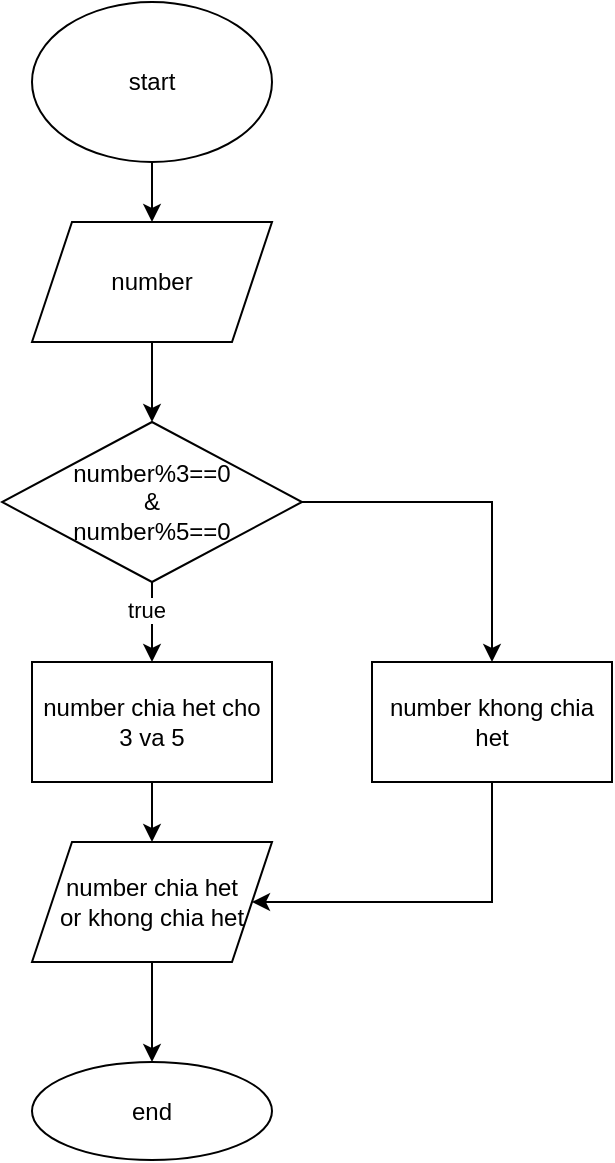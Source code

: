 <mxfile version="22.0.3" type="device" pages="6">
  <diagram name="Page-1" id="53dwqwtwY7mNFgvL0GNb">
    <mxGraphModel dx="1036" dy="614" grid="1" gridSize="10" guides="1" tooltips="1" connect="1" arrows="1" fold="1" page="1" pageScale="1" pageWidth="850" pageHeight="1100" math="0" shadow="0">
      <root>
        <mxCell id="0" />
        <mxCell id="1" parent="0" />
        <mxCell id="IpBOEJDZXu6TpDP5WT_N-3" style="edgeStyle=orthogonalEdgeStyle;rounded=0;orthogonalLoop=1;jettySize=auto;html=1;exitX=0.5;exitY=1;exitDx=0;exitDy=0;" edge="1" parent="1" source="IpBOEJDZXu6TpDP5WT_N-1" target="IpBOEJDZXu6TpDP5WT_N-2">
          <mxGeometry relative="1" as="geometry" />
        </mxCell>
        <mxCell id="IpBOEJDZXu6TpDP5WT_N-1" value="start" style="ellipse;whiteSpace=wrap;html=1;" vertex="1" parent="1">
          <mxGeometry x="280" y="90" width="120" height="80" as="geometry" />
        </mxCell>
        <mxCell id="IpBOEJDZXu6TpDP5WT_N-5" value="" style="edgeStyle=orthogonalEdgeStyle;rounded=0;orthogonalLoop=1;jettySize=auto;html=1;" edge="1" parent="1" source="IpBOEJDZXu6TpDP5WT_N-2" target="IpBOEJDZXu6TpDP5WT_N-4">
          <mxGeometry relative="1" as="geometry" />
        </mxCell>
        <mxCell id="IpBOEJDZXu6TpDP5WT_N-2" value="number" style="shape=parallelogram;perimeter=parallelogramPerimeter;whiteSpace=wrap;html=1;fixedSize=1;" vertex="1" parent="1">
          <mxGeometry x="280" y="200" width="120" height="60" as="geometry" />
        </mxCell>
        <mxCell id="IpBOEJDZXu6TpDP5WT_N-7" value="" style="edgeStyle=orthogonalEdgeStyle;rounded=0;orthogonalLoop=1;jettySize=auto;html=1;" edge="1" parent="1" source="IpBOEJDZXu6TpDP5WT_N-4" target="IpBOEJDZXu6TpDP5WT_N-6">
          <mxGeometry relative="1" as="geometry" />
        </mxCell>
        <mxCell id="IpBOEJDZXu6TpDP5WT_N-8" value="true" style="edgeLabel;html=1;align=center;verticalAlign=middle;resizable=0;points=[];" vertex="1" connectable="0" parent="IpBOEJDZXu6TpDP5WT_N-7">
          <mxGeometry x="-0.31" y="-3" relative="1" as="geometry">
            <mxPoint as="offset" />
          </mxGeometry>
        </mxCell>
        <mxCell id="IpBOEJDZXu6TpDP5WT_N-12" value="" style="edgeStyle=orthogonalEdgeStyle;rounded=0;orthogonalLoop=1;jettySize=auto;html=1;" edge="1" parent="1" source="IpBOEJDZXu6TpDP5WT_N-4" target="IpBOEJDZXu6TpDP5WT_N-13">
          <mxGeometry relative="1" as="geometry">
            <mxPoint x="530" y="340" as="targetPoint" />
          </mxGeometry>
        </mxCell>
        <mxCell id="IpBOEJDZXu6TpDP5WT_N-4" value="number%3==0&lt;br&gt;&amp;amp;&lt;br&gt;number%5==0" style="rhombus;whiteSpace=wrap;html=1;" vertex="1" parent="1">
          <mxGeometry x="265" y="300" width="150" height="80" as="geometry" />
        </mxCell>
        <mxCell id="IpBOEJDZXu6TpDP5WT_N-10" style="edgeStyle=orthogonalEdgeStyle;rounded=0;orthogonalLoop=1;jettySize=auto;html=1;exitX=0.5;exitY=1;exitDx=0;exitDy=0;" edge="1" parent="1" source="IpBOEJDZXu6TpDP5WT_N-6" target="IpBOEJDZXu6TpDP5WT_N-9">
          <mxGeometry relative="1" as="geometry" />
        </mxCell>
        <mxCell id="IpBOEJDZXu6TpDP5WT_N-6" value="number chia het cho 3 va 5" style="whiteSpace=wrap;html=1;" vertex="1" parent="1">
          <mxGeometry x="280" y="420" width="120" height="60" as="geometry" />
        </mxCell>
        <mxCell id="IpBOEJDZXu6TpDP5WT_N-16" value="" style="edgeStyle=orthogonalEdgeStyle;rounded=0;orthogonalLoop=1;jettySize=auto;html=1;" edge="1" parent="1" source="IpBOEJDZXu6TpDP5WT_N-9" target="IpBOEJDZXu6TpDP5WT_N-15">
          <mxGeometry relative="1" as="geometry" />
        </mxCell>
        <mxCell id="IpBOEJDZXu6TpDP5WT_N-9" value="number chia het&lt;br&gt;or khong chia het" style="shape=parallelogram;perimeter=parallelogramPerimeter;whiteSpace=wrap;html=1;fixedSize=1;" vertex="1" parent="1">
          <mxGeometry x="280" y="510" width="120" height="60" as="geometry" />
        </mxCell>
        <mxCell id="IpBOEJDZXu6TpDP5WT_N-14" style="edgeStyle=orthogonalEdgeStyle;rounded=0;orthogonalLoop=1;jettySize=auto;html=1;exitX=0.5;exitY=1;exitDx=0;exitDy=0;" edge="1" parent="1" source="IpBOEJDZXu6TpDP5WT_N-13" target="IpBOEJDZXu6TpDP5WT_N-9">
          <mxGeometry relative="1" as="geometry">
            <Array as="points">
              <mxPoint x="510" y="540" />
            </Array>
          </mxGeometry>
        </mxCell>
        <mxCell id="IpBOEJDZXu6TpDP5WT_N-13" value="number khong chia het" style="rounded=0;whiteSpace=wrap;html=1;" vertex="1" parent="1">
          <mxGeometry x="450" y="420" width="120" height="60" as="geometry" />
        </mxCell>
        <mxCell id="IpBOEJDZXu6TpDP5WT_N-15" value="end" style="ellipse;whiteSpace=wrap;html=1;" vertex="1" parent="1">
          <mxGeometry x="280" y="620" width="120" height="49" as="geometry" />
        </mxCell>
      </root>
    </mxGraphModel>
  </diagram>
  <diagram id="sYSwzzD8oXSaF858TJPT" name="Page-2">
    <mxGraphModel dx="1036" dy="614" grid="1" gridSize="10" guides="1" tooltips="1" connect="1" arrows="1" fold="1" page="1" pageScale="1" pageWidth="850" pageHeight="1100" math="0" shadow="0">
      <root>
        <mxCell id="0" />
        <mxCell id="1" parent="0" />
        <mxCell id="Ba3nrdntZzKrSlO9kXHL-1" style="edgeStyle=orthogonalEdgeStyle;rounded=0;orthogonalLoop=1;jettySize=auto;html=1;exitX=0.5;exitY=1;exitDx=0;exitDy=0;" edge="1" parent="1" source="Ba3nrdntZzKrSlO9kXHL-2" target="Ba3nrdntZzKrSlO9kXHL-4">
          <mxGeometry relative="1" as="geometry" />
        </mxCell>
        <mxCell id="Ba3nrdntZzKrSlO9kXHL-2" value="start" style="ellipse;whiteSpace=wrap;html=1;" vertex="1" parent="1">
          <mxGeometry x="320" y="60" width="120" height="80" as="geometry" />
        </mxCell>
        <mxCell id="Ba3nrdntZzKrSlO9kXHL-3" value="" style="edgeStyle=orthogonalEdgeStyle;rounded=0;orthogonalLoop=1;jettySize=auto;html=1;" edge="1" parent="1" source="Ba3nrdntZzKrSlO9kXHL-4" target="Ba3nrdntZzKrSlO9kXHL-6">
          <mxGeometry relative="1" as="geometry" />
        </mxCell>
        <mxCell id="Ba3nrdntZzKrSlO9kXHL-4" value="a,b,c" style="shape=parallelogram;perimeter=parallelogramPerimeter;whiteSpace=wrap;html=1;fixedSize=1;" vertex="1" parent="1">
          <mxGeometry x="320" y="180" width="120" height="60" as="geometry" />
        </mxCell>
        <mxCell id="Ba3nrdntZzKrSlO9kXHL-5" value="" style="edgeStyle=orthogonalEdgeStyle;rounded=0;orthogonalLoop=1;jettySize=auto;html=1;" edge="1" parent="1" source="Ba3nrdntZzKrSlO9kXHL-6" target="Ba3nrdntZzKrSlO9kXHL-9">
          <mxGeometry relative="1" as="geometry">
            <mxPoint x="380" y="380" as="targetPoint" />
          </mxGeometry>
        </mxCell>
        <mxCell id="Ba3nrdntZzKrSlO9kXHL-6" value="nhap a,b,c" style="whiteSpace=wrap;html=1;" vertex="1" parent="1">
          <mxGeometry x="320" y="280" width="120" height="60" as="geometry" />
        </mxCell>
        <mxCell id="Ba3nrdntZzKrSlO9kXHL-7" value="" style="edgeStyle=orthogonalEdgeStyle;rounded=0;orthogonalLoop=1;jettySize=auto;html=1;" edge="1" parent="1" source="Ba3nrdntZzKrSlO9kXHL-9" target="Ba3nrdntZzKrSlO9kXHL-10">
          <mxGeometry relative="1" as="geometry" />
        </mxCell>
        <mxCell id="5sZxETY1QtAlGrVssrR3-1" value="true" style="edgeLabel;html=1;align=center;verticalAlign=middle;resizable=0;points=[];" vertex="1" connectable="0" parent="Ba3nrdntZzKrSlO9kXHL-7">
          <mxGeometry x="-0.44" y="5" relative="1" as="geometry">
            <mxPoint as="offset" />
          </mxGeometry>
        </mxCell>
        <mxCell id="Ba3nrdntZzKrSlO9kXHL-8" value="" style="edgeStyle=orthogonalEdgeStyle;rounded=0;orthogonalLoop=1;jettySize=auto;html=1;" edge="1" parent="1" source="Ba3nrdntZzKrSlO9kXHL-9" target="Ba3nrdntZzKrSlO9kXHL-11">
          <mxGeometry relative="1" as="geometry" />
        </mxCell>
        <mxCell id="5sZxETY1QtAlGrVssrR3-9" value="false" style="edgeLabel;html=1;align=center;verticalAlign=middle;resizable=0;points=[];" vertex="1" connectable="0" parent="Ba3nrdntZzKrSlO9kXHL-8">
          <mxGeometry x="-0.656" relative="1" as="geometry">
            <mxPoint as="offset" />
          </mxGeometry>
        </mxCell>
        <mxCell id="Ba3nrdntZzKrSlO9kXHL-9" value="a=b=c" style="rhombus;whiteSpace=wrap;html=1;" vertex="1" parent="1">
          <mxGeometry x="340" y="380" width="80" height="60" as="geometry" />
        </mxCell>
        <mxCell id="Ba3nrdntZzKrSlO9kXHL-27" style="edgeStyle=orthogonalEdgeStyle;rounded=0;orthogonalLoop=1;jettySize=auto;html=1;exitX=0.5;exitY=1;exitDx=0;exitDy=0;" edge="1" parent="1" source="Ba3nrdntZzKrSlO9kXHL-10" target="Ba3nrdntZzKrSlO9kXHL-26">
          <mxGeometry relative="1" as="geometry" />
        </mxCell>
        <mxCell id="Ba3nrdntZzKrSlO9kXHL-10" value="tam giac deu" style="whiteSpace=wrap;html=1;" vertex="1" parent="1">
          <mxGeometry x="320" y="500" width="120" height="60" as="geometry" />
        </mxCell>
        <mxCell id="Ba3nrdntZzKrSlO9kXHL-13" value="" style="edgeStyle=orthogonalEdgeStyle;rounded=0;orthogonalLoop=1;jettySize=auto;html=1;" edge="1" parent="1" source="Ba3nrdntZzKrSlO9kXHL-11" target="Ba3nrdntZzKrSlO9kXHL-12">
          <mxGeometry relative="1" as="geometry" />
        </mxCell>
        <mxCell id="5sZxETY1QtAlGrVssrR3-2" value="true" style="edgeLabel;html=1;align=center;verticalAlign=middle;resizable=0;points=[];" vertex="1" connectable="0" parent="Ba3nrdntZzKrSlO9kXHL-13">
          <mxGeometry x="-0.16" y="5" relative="1" as="geometry">
            <mxPoint as="offset" />
          </mxGeometry>
        </mxCell>
        <mxCell id="Ba3nrdntZzKrSlO9kXHL-15" value="" style="edgeStyle=orthogonalEdgeStyle;rounded=0;orthogonalLoop=1;jettySize=auto;html=1;" edge="1" parent="1" source="Ba3nrdntZzKrSlO9kXHL-11" target="Ba3nrdntZzKrSlO9kXHL-14">
          <mxGeometry relative="1" as="geometry" />
        </mxCell>
        <mxCell id="5sZxETY1QtAlGrVssrR3-10" value="false" style="edgeLabel;html=1;align=center;verticalAlign=middle;resizable=0;points=[];" vertex="1" connectable="0" parent="Ba3nrdntZzKrSlO9kXHL-15">
          <mxGeometry x="-0.12" y="2" relative="1" as="geometry">
            <mxPoint as="offset" />
          </mxGeometry>
        </mxCell>
        <mxCell id="Ba3nrdntZzKrSlO9kXHL-11" value="(a*a+b*b=c*c va a=b ) &lt;br&gt;or (a*a+c*c=b*b va a=c) &lt;br&gt;or (c*c+b*b=a*a va c=b)" style="rhombus;whiteSpace=wrap;html=1;" vertex="1" parent="1">
          <mxGeometry x="450" y="360" width="180" height="100" as="geometry" />
        </mxCell>
        <mxCell id="Ba3nrdntZzKrSlO9kXHL-28" style="edgeStyle=orthogonalEdgeStyle;rounded=0;orthogonalLoop=1;jettySize=auto;html=1;exitX=0.5;exitY=1;exitDx=0;exitDy=0;" edge="1" parent="1" source="Ba3nrdntZzKrSlO9kXHL-12" target="Ba3nrdntZzKrSlO9kXHL-26">
          <mxGeometry relative="1" as="geometry" />
        </mxCell>
        <mxCell id="Ba3nrdntZzKrSlO9kXHL-12" value="tam iac vuong can" style="whiteSpace=wrap;html=1;" vertex="1" parent="1">
          <mxGeometry x="480" y="500" width="120" height="60" as="geometry" />
        </mxCell>
        <mxCell id="Ba3nrdntZzKrSlO9kXHL-17" value="" style="edgeStyle=orthogonalEdgeStyle;rounded=0;orthogonalLoop=1;jettySize=auto;html=1;" edge="1" parent="1" source="Ba3nrdntZzKrSlO9kXHL-14" target="Ba3nrdntZzKrSlO9kXHL-16">
          <mxGeometry relative="1" as="geometry" />
        </mxCell>
        <mxCell id="5sZxETY1QtAlGrVssrR3-3" value="true" style="edgeLabel;html=1;align=center;verticalAlign=middle;resizable=0;points=[];" vertex="1" connectable="0" parent="Ba3nrdntZzKrSlO9kXHL-17">
          <mxGeometry x="-0.16" y="2" relative="1" as="geometry">
            <mxPoint as="offset" />
          </mxGeometry>
        </mxCell>
        <mxCell id="Ba3nrdntZzKrSlO9kXHL-19" value="" style="edgeStyle=orthogonalEdgeStyle;rounded=0;orthogonalLoop=1;jettySize=auto;html=1;" edge="1" parent="1" source="Ba3nrdntZzKrSlO9kXHL-14" target="Ba3nrdntZzKrSlO9kXHL-18">
          <mxGeometry relative="1" as="geometry" />
        </mxCell>
        <mxCell id="5sZxETY1QtAlGrVssrR3-11" value="false" style="edgeLabel;html=1;align=center;verticalAlign=middle;resizable=0;points=[];" vertex="1" connectable="0" parent="Ba3nrdntZzKrSlO9kXHL-19">
          <mxGeometry x="-0.616" relative="1" as="geometry">
            <mxPoint as="offset" />
          </mxGeometry>
        </mxCell>
        <mxCell id="Ba3nrdntZzKrSlO9kXHL-14" value="a*a+b*b=c*c&amp;nbsp;&lt;br style=&quot;border-color: var(--border-color);&quot;&gt;or a*a+c*c=b*b&amp;nbsp;&lt;br style=&quot;border-color: var(--border-color);&quot;&gt;or c*c+b*b=a*a&amp;nbsp;" style="rhombus;whiteSpace=wrap;html=1;" vertex="1" parent="1">
          <mxGeometry x="670" y="360" width="140" height="100" as="geometry" />
        </mxCell>
        <mxCell id="Ba3nrdntZzKrSlO9kXHL-29" style="edgeStyle=orthogonalEdgeStyle;rounded=0;orthogonalLoop=1;jettySize=auto;html=1;exitX=0.5;exitY=1;exitDx=0;exitDy=0;" edge="1" parent="1" source="Ba3nrdntZzKrSlO9kXHL-16" target="Ba3nrdntZzKrSlO9kXHL-26">
          <mxGeometry relative="1" as="geometry" />
        </mxCell>
        <mxCell id="Ba3nrdntZzKrSlO9kXHL-16" value="tam giac vuong" style="whiteSpace=wrap;html=1;" vertex="1" parent="1">
          <mxGeometry x="680" y="500" width="120" height="60" as="geometry" />
        </mxCell>
        <mxCell id="Ba3nrdntZzKrSlO9kXHL-21" value="" style="edgeStyle=orthogonalEdgeStyle;rounded=0;orthogonalLoop=1;jettySize=auto;html=1;" edge="1" parent="1" source="Ba3nrdntZzKrSlO9kXHL-18" target="Ba3nrdntZzKrSlO9kXHL-20">
          <mxGeometry relative="1" as="geometry" />
        </mxCell>
        <mxCell id="5sZxETY1QtAlGrVssrR3-4" value="true" style="edgeLabel;html=1;align=center;verticalAlign=middle;resizable=0;points=[];" vertex="1" connectable="0" parent="Ba3nrdntZzKrSlO9kXHL-21">
          <mxGeometry x="-0.062" relative="1" as="geometry">
            <mxPoint as="offset" />
          </mxGeometry>
        </mxCell>
        <mxCell id="Ba3nrdntZzKrSlO9kXHL-23" value="" style="edgeStyle=orthogonalEdgeStyle;rounded=0;orthogonalLoop=1;jettySize=auto;html=1;" edge="1" parent="1" source="Ba3nrdntZzKrSlO9kXHL-18" target="Ba3nrdntZzKrSlO9kXHL-22">
          <mxGeometry relative="1" as="geometry" />
        </mxCell>
        <mxCell id="5sZxETY1QtAlGrVssrR3-13" value="false" style="edgeLabel;html=1;align=center;verticalAlign=middle;resizable=0;points=[];" vertex="1" connectable="0" parent="Ba3nrdntZzKrSlO9kXHL-23">
          <mxGeometry x="-0.256" y="-1" relative="1" as="geometry">
            <mxPoint as="offset" />
          </mxGeometry>
        </mxCell>
        <mxCell id="Ba3nrdntZzKrSlO9kXHL-18" value="a=b or b=c or a=c" style="rhombus;whiteSpace=wrap;html=1;" vertex="1" parent="1">
          <mxGeometry x="840" y="375" width="120" height="70" as="geometry" />
        </mxCell>
        <mxCell id="Ba3nrdntZzKrSlO9kXHL-30" style="edgeStyle=orthogonalEdgeStyle;rounded=0;orthogonalLoop=1;jettySize=auto;html=1;exitX=0.5;exitY=1;exitDx=0;exitDy=0;" edge="1" parent="1" source="Ba3nrdntZzKrSlO9kXHL-20" target="Ba3nrdntZzKrSlO9kXHL-26">
          <mxGeometry relative="1" as="geometry" />
        </mxCell>
        <mxCell id="Ba3nrdntZzKrSlO9kXHL-20" value="tam giac can" style="whiteSpace=wrap;html=1;" vertex="1" parent="1">
          <mxGeometry x="840" y="500" width="120" height="60" as="geometry" />
        </mxCell>
        <mxCell id="Ba3nrdntZzKrSlO9kXHL-25" value="" style="edgeStyle=orthogonalEdgeStyle;rounded=0;orthogonalLoop=1;jettySize=auto;html=1;" edge="1" parent="1" source="Ba3nrdntZzKrSlO9kXHL-22" target="Ba3nrdntZzKrSlO9kXHL-24">
          <mxGeometry relative="1" as="geometry" />
        </mxCell>
        <mxCell id="5sZxETY1QtAlGrVssrR3-5" value="true" style="edgeLabel;html=1;align=center;verticalAlign=middle;resizable=0;points=[];" vertex="1" connectable="0" parent="Ba3nrdntZzKrSlO9kXHL-25">
          <mxGeometry x="0.007" y="-2" relative="1" as="geometry">
            <mxPoint as="offset" />
          </mxGeometry>
        </mxCell>
        <mxCell id="5sZxETY1QtAlGrVssrR3-6" style="edgeStyle=orthogonalEdgeStyle;rounded=0;orthogonalLoop=1;jettySize=auto;html=1;exitX=1;exitY=0.5;exitDx=0;exitDy=0;" edge="1" parent="1" source="Ba3nrdntZzKrSlO9kXHL-22" target="5sZxETY1QtAlGrVssrR3-8">
          <mxGeometry relative="1" as="geometry">
            <mxPoint x="1090" y="660" as="targetPoint" />
            <Array as="points">
              <mxPoint x="1130" y="410" />
              <mxPoint x="1130" y="660" />
            </Array>
          </mxGeometry>
        </mxCell>
        <mxCell id="5sZxETY1QtAlGrVssrR3-14" value="false" style="edgeLabel;html=1;align=center;verticalAlign=middle;resizable=0;points=[];" vertex="1" connectable="0" parent="5sZxETY1QtAlGrVssrR3-6">
          <mxGeometry x="-0.469" y="1" relative="1" as="geometry">
            <mxPoint as="offset" />
          </mxGeometry>
        </mxCell>
        <mxCell id="Ba3nrdntZzKrSlO9kXHL-22" value="a+b&amp;gt;c&lt;br&gt;or a+c&amp;gt;b&lt;br&gt;or b+c&amp;gt;a" style="rhombus;whiteSpace=wrap;html=1;" vertex="1" parent="1">
          <mxGeometry x="1010" y="380" width="100" height="60" as="geometry" />
        </mxCell>
        <mxCell id="Ba3nrdntZzKrSlO9kXHL-31" style="edgeStyle=orthogonalEdgeStyle;rounded=0;orthogonalLoop=1;jettySize=auto;html=1;exitX=0.5;exitY=1;exitDx=0;exitDy=0;" edge="1" parent="1" source="Ba3nrdntZzKrSlO9kXHL-24" target="Ba3nrdntZzKrSlO9kXHL-26">
          <mxGeometry relative="1" as="geometry" />
        </mxCell>
        <mxCell id="Ba3nrdntZzKrSlO9kXHL-24" value="tam giac thuong" style="whiteSpace=wrap;html=1;" vertex="1" parent="1">
          <mxGeometry x="1000" y="500" width="120" height="60" as="geometry" />
        </mxCell>
        <mxCell id="Ba3nrdntZzKrSlO9kXHL-33" value="" style="edgeStyle=orthogonalEdgeStyle;rounded=0;orthogonalLoop=1;jettySize=auto;html=1;" edge="1" parent="1" source="Ba3nrdntZzKrSlO9kXHL-26" target="Ba3nrdntZzKrSlO9kXHL-32">
          <mxGeometry relative="1" as="geometry" />
        </mxCell>
        <mxCell id="Ba3nrdntZzKrSlO9kXHL-26" value="tam giac ..." style="shape=parallelogram;perimeter=parallelogramPerimeter;whiteSpace=wrap;html=1;fixedSize=1;" vertex="1" parent="1">
          <mxGeometry x="680" y="630" width="120" height="60" as="geometry" />
        </mxCell>
        <mxCell id="Ba3nrdntZzKrSlO9kXHL-32" value="end" style="ellipse;whiteSpace=wrap;html=1;" vertex="1" parent="1">
          <mxGeometry x="690" y="750" width="100" height="50" as="geometry" />
        </mxCell>
        <mxCell id="5sZxETY1QtAlGrVssrR3-15" style="edgeStyle=orthogonalEdgeStyle;rounded=0;orthogonalLoop=1;jettySize=auto;html=1;exitX=0;exitY=0.5;exitDx=0;exitDy=0;" edge="1" parent="1" source="5sZxETY1QtAlGrVssrR3-8" target="Ba3nrdntZzKrSlO9kXHL-32">
          <mxGeometry relative="1" as="geometry">
            <Array as="points">
              <mxPoint x="870" y="680" />
              <mxPoint x="910" y="680" />
              <mxPoint x="910" y="775" />
            </Array>
          </mxGeometry>
        </mxCell>
        <mxCell id="5sZxETY1QtAlGrVssrR3-8" value="ko phai tam giac" style="shape=parallelogram;perimeter=parallelogramPerimeter;whiteSpace=wrap;html=1;fixedSize=1;" vertex="1" parent="1">
          <mxGeometry x="860" y="630" width="120" height="60" as="geometry" />
        </mxCell>
      </root>
    </mxGraphModel>
  </diagram>
  <diagram id="L7yYvyz4tkUn9V8LTf32" name="Page-3">
    <mxGraphModel dx="1036" dy="614" grid="1" gridSize="10" guides="1" tooltips="1" connect="1" arrows="1" fold="1" page="1" pageScale="1" pageWidth="850" pageHeight="1100" math="0" shadow="0">
      <root>
        <mxCell id="0" />
        <mxCell id="1" parent="0" />
        <mxCell id="eqJoa6EhZJMx3TBZtdDF-3" value="" style="edgeStyle=orthogonalEdgeStyle;rounded=0;orthogonalLoop=1;jettySize=auto;html=1;" edge="1" parent="1" source="eqJoa6EhZJMx3TBZtdDF-1" target="eqJoa6EhZJMx3TBZtdDF-2">
          <mxGeometry relative="1" as="geometry" />
        </mxCell>
        <mxCell id="eqJoa6EhZJMx3TBZtdDF-1" value="start" style="ellipse;whiteSpace=wrap;html=1;" vertex="1" parent="1">
          <mxGeometry x="180" y="80" width="120" height="80" as="geometry" />
        </mxCell>
        <mxCell id="eqJoa6EhZJMx3TBZtdDF-5" value="" style="edgeStyle=orthogonalEdgeStyle;rounded=0;orthogonalLoop=1;jettySize=auto;html=1;" edge="1" parent="1" source="eqJoa6EhZJMx3TBZtdDF-2" target="eqJoa6EhZJMx3TBZtdDF-4">
          <mxGeometry relative="1" as="geometry" />
        </mxCell>
        <mxCell id="eqJoa6EhZJMx3TBZtdDF-2" value="&amp;nbsp;dauThang&lt;br&gt;cuoiThang" style="shape=parallelogram;perimeter=parallelogramPerimeter;whiteSpace=wrap;html=1;fixedSize=1;" vertex="1" parent="1">
          <mxGeometry x="180" y="210" width="120" height="60" as="geometry" />
        </mxCell>
        <mxCell id="eqJoa6EhZJMx3TBZtdDF-7" value="" style="edgeStyle=orthogonalEdgeStyle;rounded=0;orthogonalLoop=1;jettySize=auto;html=1;" edge="1" parent="1" source="eqJoa6EhZJMx3TBZtdDF-4" target="eqJoa6EhZJMx3TBZtdDF-6">
          <mxGeometry relative="1" as="geometry" />
        </mxCell>
        <mxCell id="eqJoa6EhZJMx3TBZtdDF-4" value="nhap&lt;br&gt;dauThang&lt;br style=&quot;border-color: var(--border-color);&quot;&gt;cuoiThang" style="whiteSpace=wrap;html=1;" vertex="1" parent="1">
          <mxGeometry x="180" y="320" width="120" height="60" as="geometry" />
        </mxCell>
        <mxCell id="eqJoa6EhZJMx3TBZtdDF-9" value="" style="edgeStyle=orthogonalEdgeStyle;rounded=0;orthogonalLoop=1;jettySize=auto;html=1;" edge="1" parent="1" source="eqJoa6EhZJMx3TBZtdDF-6" target="eqJoa6EhZJMx3TBZtdDF-8">
          <mxGeometry relative="1" as="geometry" />
        </mxCell>
        <mxCell id="eqJoa6EhZJMx3TBZtdDF-6" value="soDien=cuoiThang-dauThang" style="whiteSpace=wrap;html=1;" vertex="1" parent="1">
          <mxGeometry x="180" y="410" width="120" height="60" as="geometry" />
        </mxCell>
        <mxCell id="eqJoa6EhZJMx3TBZtdDF-11" value="" style="edgeStyle=orthogonalEdgeStyle;rounded=0;orthogonalLoop=1;jettySize=auto;html=1;" edge="1" parent="1" source="eqJoa6EhZJMx3TBZtdDF-8" target="eqJoa6EhZJMx3TBZtdDF-10">
          <mxGeometry relative="1" as="geometry" />
        </mxCell>
        <mxCell id="eqJoa6EhZJMx3TBZtdDF-28" value="false" style="edgeLabel;html=1;align=center;verticalAlign=middle;resizable=0;points=[];" vertex="1" connectable="0" parent="eqJoa6EhZJMx3TBZtdDF-11">
          <mxGeometry x="0.062" y="-4" relative="1" as="geometry">
            <mxPoint as="offset" />
          </mxGeometry>
        </mxCell>
        <mxCell id="eqJoa6EhZJMx3TBZtdDF-17" value="" style="edgeStyle=orthogonalEdgeStyle;rounded=0;orthogonalLoop=1;jettySize=auto;html=1;" edge="1" parent="1" source="eqJoa6EhZJMx3TBZtdDF-8" target="eqJoa6EhZJMx3TBZtdDF-16">
          <mxGeometry relative="1" as="geometry" />
        </mxCell>
        <mxCell id="eqJoa6EhZJMx3TBZtdDF-32" value="true" style="edgeLabel;html=1;align=center;verticalAlign=middle;resizable=0;points=[];" vertex="1" connectable="0" parent="eqJoa6EhZJMx3TBZtdDF-17">
          <mxGeometry x="0.54" y="-1" relative="1" as="geometry">
            <mxPoint as="offset" />
          </mxGeometry>
        </mxCell>
        <mxCell id="eqJoa6EhZJMx3TBZtdDF-8" value="soDien&amp;lt;50" style="rhombus;whiteSpace=wrap;html=1;" vertex="1" parent="1">
          <mxGeometry x="187.5" y="500" width="105" height="60" as="geometry" />
        </mxCell>
        <mxCell id="eqJoa6EhZJMx3TBZtdDF-13" value="" style="edgeStyle=orthogonalEdgeStyle;rounded=0;orthogonalLoop=1;jettySize=auto;html=1;" edge="1" parent="1" source="eqJoa6EhZJMx3TBZtdDF-10" target="eqJoa6EhZJMx3TBZtdDF-12">
          <mxGeometry relative="1" as="geometry" />
        </mxCell>
        <mxCell id="eqJoa6EhZJMx3TBZtdDF-29" value="false" style="edgeLabel;html=1;align=center;verticalAlign=middle;resizable=0;points=[];" vertex="1" connectable="0" parent="eqJoa6EhZJMx3TBZtdDF-13">
          <mxGeometry x="-0.287" y="3" relative="1" as="geometry">
            <mxPoint as="offset" />
          </mxGeometry>
        </mxCell>
        <mxCell id="eqJoa6EhZJMx3TBZtdDF-19" value="" style="edgeStyle=orthogonalEdgeStyle;rounded=0;orthogonalLoop=1;jettySize=auto;html=1;" edge="1" parent="1" source="eqJoa6EhZJMx3TBZtdDF-10" target="eqJoa6EhZJMx3TBZtdDF-18">
          <mxGeometry relative="1" as="geometry" />
        </mxCell>
        <mxCell id="eqJoa6EhZJMx3TBZtdDF-33" value="true" style="edgeLabel;html=1;align=center;verticalAlign=middle;resizable=0;points=[];" vertex="1" connectable="0" parent="eqJoa6EhZJMx3TBZtdDF-19">
          <mxGeometry x="0.573" y="1" relative="1" as="geometry">
            <mxPoint as="offset" />
          </mxGeometry>
        </mxCell>
        <mxCell id="eqJoa6EhZJMx3TBZtdDF-10" value="soDien&amp;lt;100" style="rhombus;whiteSpace=wrap;html=1;" vertex="1" parent="1">
          <mxGeometry x="372.5" y="500" width="105" height="60" as="geometry" />
        </mxCell>
        <mxCell id="eqJoa6EhZJMx3TBZtdDF-15" value="" style="edgeStyle=orthogonalEdgeStyle;rounded=0;orthogonalLoop=1;jettySize=auto;html=1;" edge="1" parent="1" source="eqJoa6EhZJMx3TBZtdDF-12" target="eqJoa6EhZJMx3TBZtdDF-14">
          <mxGeometry relative="1" as="geometry" />
        </mxCell>
        <mxCell id="eqJoa6EhZJMx3TBZtdDF-30" value="false" style="edgeLabel;html=1;align=center;verticalAlign=middle;resizable=0;points=[];" vertex="1" connectable="0" parent="eqJoa6EhZJMx3TBZtdDF-15">
          <mxGeometry x="-0.263" y="4" relative="1" as="geometry">
            <mxPoint as="offset" />
          </mxGeometry>
        </mxCell>
        <mxCell id="eqJoa6EhZJMx3TBZtdDF-22" style="edgeStyle=orthogonalEdgeStyle;rounded=0;orthogonalLoop=1;jettySize=auto;html=1;exitX=0.5;exitY=1;exitDx=0;exitDy=0;" edge="1" parent="1" source="eqJoa6EhZJMx3TBZtdDF-12" target="eqJoa6EhZJMx3TBZtdDF-20">
          <mxGeometry relative="1" as="geometry" />
        </mxCell>
        <mxCell id="eqJoa6EhZJMx3TBZtdDF-34" value="true" style="edgeLabel;html=1;align=center;verticalAlign=middle;resizable=0;points=[];" vertex="1" connectable="0" parent="eqJoa6EhZJMx3TBZtdDF-22">
          <mxGeometry x="0.64" y="1" relative="1" as="geometry">
            <mxPoint as="offset" />
          </mxGeometry>
        </mxCell>
        <mxCell id="eqJoa6EhZJMx3TBZtdDF-12" value="soDien&amp;lt;150" style="rhombus;whiteSpace=wrap;html=1;" vertex="1" parent="1">
          <mxGeometry x="557.5" y="500" width="105" height="60" as="geometry" />
        </mxCell>
        <mxCell id="eqJoa6EhZJMx3TBZtdDF-23" style="edgeStyle=orthogonalEdgeStyle;rounded=0;orthogonalLoop=1;jettySize=auto;html=1;exitX=0.5;exitY=1;exitDx=0;exitDy=0;" edge="1" parent="1" source="eqJoa6EhZJMx3TBZtdDF-14" target="eqJoa6EhZJMx3TBZtdDF-21">
          <mxGeometry relative="1" as="geometry" />
        </mxCell>
        <mxCell id="eqJoa6EhZJMx3TBZtdDF-35" value="true" style="edgeLabel;html=1;align=center;verticalAlign=middle;resizable=0;points=[];" vertex="1" connectable="0" parent="eqJoa6EhZJMx3TBZtdDF-23">
          <mxGeometry x="0.673" relative="1" as="geometry">
            <mxPoint as="offset" />
          </mxGeometry>
        </mxCell>
        <mxCell id="eqJoa6EhZJMx3TBZtdDF-25" value="" style="edgeStyle=orthogonalEdgeStyle;rounded=0;orthogonalLoop=1;jettySize=auto;html=1;" edge="1" parent="1" source="eqJoa6EhZJMx3TBZtdDF-14" target="eqJoa6EhZJMx3TBZtdDF-26">
          <mxGeometry relative="1" as="geometry">
            <mxPoint x="927.5" y="530" as="targetPoint" />
          </mxGeometry>
        </mxCell>
        <mxCell id="eqJoa6EhZJMx3TBZtdDF-31" value="false" style="edgeLabel;html=1;align=center;verticalAlign=middle;resizable=0;points=[];" vertex="1" connectable="0" parent="eqJoa6EhZJMx3TBZtdDF-25">
          <mxGeometry x="-0.206" y="3" relative="1" as="geometry">
            <mxPoint x="1" as="offset" />
          </mxGeometry>
        </mxCell>
        <mxCell id="eqJoa6EhZJMx3TBZtdDF-14" value="soDien&amp;lt;200" style="rhombus;whiteSpace=wrap;html=1;" vertex="1" parent="1">
          <mxGeometry x="742.5" y="500" width="105" height="60" as="geometry" />
        </mxCell>
        <mxCell id="eqJoa6EhZJMx3TBZtdDF-37" style="edgeStyle=orthogonalEdgeStyle;rounded=0;orthogonalLoop=1;jettySize=auto;html=1;exitX=0.5;exitY=1;exitDx=0;exitDy=0;" edge="1" parent="1" source="eqJoa6EhZJMx3TBZtdDF-16" target="eqJoa6EhZJMx3TBZtdDF-36">
          <mxGeometry relative="1" as="geometry" />
        </mxCell>
        <mxCell id="eqJoa6EhZJMx3TBZtdDF-16" value="tienDien=soDien*10000" style="whiteSpace=wrap;html=1;" vertex="1" parent="1">
          <mxGeometry x="170" y="580" width="140" height="60" as="geometry" />
        </mxCell>
        <mxCell id="eqJoa6EhZJMx3TBZtdDF-38" style="edgeStyle=orthogonalEdgeStyle;rounded=0;orthogonalLoop=1;jettySize=auto;html=1;exitX=0.5;exitY=1;exitDx=0;exitDy=0;" edge="1" parent="1" source="eqJoa6EhZJMx3TBZtdDF-18" target="eqJoa6EhZJMx3TBZtdDF-36">
          <mxGeometry relative="1" as="geometry" />
        </mxCell>
        <mxCell id="eqJoa6EhZJMx3TBZtdDF-18" value="tienDien=soDien*15000" style="whiteSpace=wrap;html=1;" vertex="1" parent="1">
          <mxGeometry x="357.5" y="580" width="135" height="60" as="geometry" />
        </mxCell>
        <mxCell id="eqJoa6EhZJMx3TBZtdDF-39" style="edgeStyle=orthogonalEdgeStyle;rounded=0;orthogonalLoop=1;jettySize=auto;html=1;exitX=0.5;exitY=1;exitDx=0;exitDy=0;" edge="1" parent="1" source="eqJoa6EhZJMx3TBZtdDF-20" target="eqJoa6EhZJMx3TBZtdDF-36">
          <mxGeometry relative="1" as="geometry" />
        </mxCell>
        <mxCell id="eqJoa6EhZJMx3TBZtdDF-20" value="tienDien=soDien*20000" style="whiteSpace=wrap;html=1;" vertex="1" parent="1">
          <mxGeometry x="540" y="580" width="140" height="60" as="geometry" />
        </mxCell>
        <mxCell id="eqJoa6EhZJMx3TBZtdDF-40" style="edgeStyle=orthogonalEdgeStyle;rounded=0;orthogonalLoop=1;jettySize=auto;html=1;exitX=0.5;exitY=1;exitDx=0;exitDy=0;" edge="1" parent="1" source="eqJoa6EhZJMx3TBZtdDF-21" target="eqJoa6EhZJMx3TBZtdDF-36">
          <mxGeometry relative="1" as="geometry" />
        </mxCell>
        <mxCell id="eqJoa6EhZJMx3TBZtdDF-21" value="tienDien=soDien*25000" style="whiteSpace=wrap;html=1;" vertex="1" parent="1">
          <mxGeometry x="725" y="580" width="140" height="60" as="geometry" />
        </mxCell>
        <mxCell id="eqJoa6EhZJMx3TBZtdDF-41" style="edgeStyle=orthogonalEdgeStyle;rounded=0;orthogonalLoop=1;jettySize=auto;html=1;exitX=0.5;exitY=1;exitDx=0;exitDy=0;" edge="1" parent="1" source="eqJoa6EhZJMx3TBZtdDF-26" target="eqJoa6EhZJMx3TBZtdDF-36">
          <mxGeometry relative="1" as="geometry" />
        </mxCell>
        <mxCell id="eqJoa6EhZJMx3TBZtdDF-26" value="tienDien=soDien*30000" style="whiteSpace=wrap;html=1;" vertex="1" parent="1">
          <mxGeometry x="900" y="580" width="140" height="60" as="geometry" />
        </mxCell>
        <mxCell id="eqJoa6EhZJMx3TBZtdDF-43" value="" style="edgeStyle=orthogonalEdgeStyle;rounded=0;orthogonalLoop=1;jettySize=auto;html=1;" edge="1" parent="1" source="eqJoa6EhZJMx3TBZtdDF-36" target="eqJoa6EhZJMx3TBZtdDF-42">
          <mxGeometry relative="1" as="geometry" />
        </mxCell>
        <mxCell id="eqJoa6EhZJMx3TBZtdDF-36" value="tienDien" style="shape=parallelogram;perimeter=parallelogramPerimeter;whiteSpace=wrap;html=1;fixedSize=1;" vertex="1" parent="1">
          <mxGeometry x="550" y="700" width="120" height="60" as="geometry" />
        </mxCell>
        <mxCell id="eqJoa6EhZJMx3TBZtdDF-42" value="end" style="ellipse;whiteSpace=wrap;html=1;" vertex="1" parent="1">
          <mxGeometry x="560" y="800" width="100" height="50" as="geometry" />
        </mxCell>
      </root>
    </mxGraphModel>
  </diagram>
  <diagram id="T0Vvi6r8bohRuMreJJ8h" name="Page-4">
    <mxGraphModel dx="1295" dy="768" grid="1" gridSize="10" guides="1" tooltips="1" connect="1" arrows="1" fold="1" page="1" pageScale="1" pageWidth="850" pageHeight="1100" math="0" shadow="0">
      <root>
        <mxCell id="0" />
        <mxCell id="1" parent="0" />
        <mxCell id="2eEdQ14SSc6_lpAmiCu3-3" value="" style="edgeStyle=orthogonalEdgeStyle;rounded=0;orthogonalLoop=1;jettySize=auto;html=1;" edge="1" parent="1" source="2eEdQ14SSc6_lpAmiCu3-1" target="2eEdQ14SSc6_lpAmiCu3-2">
          <mxGeometry relative="1" as="geometry" />
        </mxCell>
        <mxCell id="2eEdQ14SSc6_lpAmiCu3-1" value="start" style="ellipse;whiteSpace=wrap;html=1;" vertex="1" parent="1">
          <mxGeometry x="85" y="40" width="120" height="80" as="geometry" />
        </mxCell>
        <mxCell id="2eEdQ14SSc6_lpAmiCu3-5" value="" style="edgeStyle=orthogonalEdgeStyle;rounded=0;orthogonalLoop=1;jettySize=auto;html=1;" edge="1" parent="1" source="2eEdQ14SSc6_lpAmiCu3-2" target="2eEdQ14SSc6_lpAmiCu3-4">
          <mxGeometry relative="1" as="geometry" />
        </mxCell>
        <mxCell id="2eEdQ14SSc6_lpAmiCu3-2" value="month,year" style="shape=parallelogram;perimeter=parallelogramPerimeter;whiteSpace=wrap;html=1;fixedSize=1;" vertex="1" parent="1">
          <mxGeometry x="85" y="160" width="120" height="60" as="geometry" />
        </mxCell>
        <mxCell id="2eEdQ14SSc6_lpAmiCu3-7" value="" style="edgeStyle=orthogonalEdgeStyle;rounded=0;orthogonalLoop=1;jettySize=auto;html=1;" edge="1" parent="1" source="2eEdQ14SSc6_lpAmiCu3-4" target="2eEdQ14SSc6_lpAmiCu3-6">
          <mxGeometry relative="1" as="geometry" />
        </mxCell>
        <mxCell id="2eEdQ14SSc6_lpAmiCu3-4" value="month,year" style="whiteSpace=wrap;html=1;" vertex="1" parent="1">
          <mxGeometry x="85" y="250" width="120" height="60" as="geometry" />
        </mxCell>
        <mxCell id="2eEdQ14SSc6_lpAmiCu3-9" value="" style="edgeStyle=orthogonalEdgeStyle;rounded=0;orthogonalLoop=1;jettySize=auto;html=1;" edge="1" parent="1" source="2eEdQ14SSc6_lpAmiCu3-6" target="2eEdQ14SSc6_lpAmiCu3-8">
          <mxGeometry relative="1" as="geometry" />
        </mxCell>
        <mxCell id="2eEdQ14SSc6_lpAmiCu3-11" value="" style="edgeStyle=orthogonalEdgeStyle;rounded=0;orthogonalLoop=1;jettySize=auto;html=1;" edge="1" parent="1" source="2eEdQ14SSc6_lpAmiCu3-6" target="2eEdQ14SSc6_lpAmiCu3-10">
          <mxGeometry relative="1" as="geometry" />
        </mxCell>
        <mxCell id="2eEdQ14SSc6_lpAmiCu3-6" value="month=1||3||5||7||8||10||12" style="rhombus;whiteSpace=wrap;html=1;" vertex="1" parent="1">
          <mxGeometry x="60" y="340" width="170" height="60" as="geometry" />
        </mxCell>
        <mxCell id="2eEdQ14SSc6_lpAmiCu3-25" style="edgeStyle=orthogonalEdgeStyle;rounded=0;orthogonalLoop=1;jettySize=auto;html=1;exitX=0.5;exitY=1;exitDx=0;exitDy=0;" edge="1" parent="1" source="2eEdQ14SSc6_lpAmiCu3-8" target="2eEdQ14SSc6_lpAmiCu3-24">
          <mxGeometry relative="1" as="geometry" />
        </mxCell>
        <mxCell id="2eEdQ14SSc6_lpAmiCu3-8" value="tháng có 31 ngày" style="whiteSpace=wrap;html=1;" vertex="1" parent="1">
          <mxGeometry x="85" y="440" width="120" height="60" as="geometry" />
        </mxCell>
        <mxCell id="2eEdQ14SSc6_lpAmiCu3-13" value="" style="edgeStyle=orthogonalEdgeStyle;rounded=0;orthogonalLoop=1;jettySize=auto;html=1;" edge="1" parent="1" source="2eEdQ14SSc6_lpAmiCu3-10" target="2eEdQ14SSc6_lpAmiCu3-12">
          <mxGeometry relative="1" as="geometry" />
        </mxCell>
        <mxCell id="2eEdQ14SSc6_lpAmiCu3-15" value="" style="edgeStyle=orthogonalEdgeStyle;rounded=0;orthogonalLoop=1;jettySize=auto;html=1;" edge="1" parent="1" source="2eEdQ14SSc6_lpAmiCu3-10" target="2eEdQ14SSc6_lpAmiCu3-14">
          <mxGeometry relative="1" as="geometry" />
        </mxCell>
        <mxCell id="2eEdQ14SSc6_lpAmiCu3-10" value="month=4||6||9||11" style="rhombus;whiteSpace=wrap;html=1;" vertex="1" parent="1">
          <mxGeometry x="285" y="340" width="170" height="60" as="geometry" />
        </mxCell>
        <mxCell id="2eEdQ14SSc6_lpAmiCu3-26" style="edgeStyle=orthogonalEdgeStyle;rounded=0;orthogonalLoop=1;jettySize=auto;html=1;exitX=0.5;exitY=1;exitDx=0;exitDy=0;" edge="1" parent="1" source="2eEdQ14SSc6_lpAmiCu3-12" target="2eEdQ14SSc6_lpAmiCu3-24">
          <mxGeometry relative="1" as="geometry" />
        </mxCell>
        <mxCell id="2eEdQ14SSc6_lpAmiCu3-12" value="tháng có 30 ngày" style="whiteSpace=wrap;html=1;" vertex="1" parent="1">
          <mxGeometry x="310" y="440" width="120" height="60" as="geometry" />
        </mxCell>
        <mxCell id="2eEdQ14SSc6_lpAmiCu3-17" value="" style="edgeStyle=orthogonalEdgeStyle;rounded=0;orthogonalLoop=1;jettySize=auto;html=1;" edge="1" parent="1" source="2eEdQ14SSc6_lpAmiCu3-14" target="2eEdQ14SSc6_lpAmiCu3-16">
          <mxGeometry relative="1" as="geometry" />
        </mxCell>
        <mxCell id="2eEdQ14SSc6_lpAmiCu3-34" value="" style="edgeStyle=orthogonalEdgeStyle;rounded=0;orthogonalLoop=1;jettySize=auto;html=1;" edge="1" parent="1" source="2eEdQ14SSc6_lpAmiCu3-14" target="2eEdQ14SSc6_lpAmiCu3-33">
          <mxGeometry relative="1" as="geometry">
            <Array as="points">
              <mxPoint x="820" y="370" />
              <mxPoint x="820" y="710" />
            </Array>
          </mxGeometry>
        </mxCell>
        <mxCell id="2eEdQ14SSc6_lpAmiCu3-14" value="month=2" style="rhombus;whiteSpace=wrap;html=1;" vertex="1" parent="1">
          <mxGeometry x="495" y="340" width="170" height="60" as="geometry" />
        </mxCell>
        <mxCell id="2eEdQ14SSc6_lpAmiCu3-19" value="" style="edgeStyle=orthogonalEdgeStyle;rounded=0;orthogonalLoop=1;jettySize=auto;html=1;" edge="1" parent="1" source="2eEdQ14SSc6_lpAmiCu3-16" target="2eEdQ14SSc6_lpAmiCu3-18">
          <mxGeometry relative="1" as="geometry" />
        </mxCell>
        <mxCell id="2eEdQ14SSc6_lpAmiCu3-21" value="" style="edgeStyle=orthogonalEdgeStyle;rounded=0;orthogonalLoop=1;jettySize=auto;html=1;" edge="1" parent="1" source="2eEdQ14SSc6_lpAmiCu3-16" target="2eEdQ14SSc6_lpAmiCu3-20">
          <mxGeometry relative="1" as="geometry" />
        </mxCell>
        <mxCell id="2eEdQ14SSc6_lpAmiCu3-16" value="(year%4==0)&amp;amp;&amp;amp;(year%100!=0)" style="rhombus;whiteSpace=wrap;html=1;" vertex="1" parent="1">
          <mxGeometry x="498.75" y="430" width="162.5" height="50" as="geometry" />
        </mxCell>
        <mxCell id="2eEdQ14SSc6_lpAmiCu3-27" style="edgeStyle=orthogonalEdgeStyle;rounded=0;orthogonalLoop=1;jettySize=auto;html=1;exitX=0.5;exitY=1;exitDx=0;exitDy=0;" edge="1" parent="1" source="2eEdQ14SSc6_lpAmiCu3-18" target="2eEdQ14SSc6_lpAmiCu3-24">
          <mxGeometry relative="1" as="geometry" />
        </mxCell>
        <mxCell id="2eEdQ14SSc6_lpAmiCu3-18" value="tháng có 29 ngày" style="whiteSpace=wrap;html=1;" vertex="1" parent="1">
          <mxGeometry x="520" y="555" width="120" height="60" as="geometry" />
        </mxCell>
        <mxCell id="2eEdQ14SSc6_lpAmiCu3-28" style="edgeStyle=orthogonalEdgeStyle;rounded=0;orthogonalLoop=1;jettySize=auto;html=1;exitX=0.5;exitY=1;exitDx=0;exitDy=0;" edge="1" parent="1" source="2eEdQ14SSc6_lpAmiCu3-20" target="2eEdQ14SSc6_lpAmiCu3-24">
          <mxGeometry relative="1" as="geometry" />
        </mxCell>
        <mxCell id="2eEdQ14SSc6_lpAmiCu3-20" value="tháng có 28 ngày" style="whiteSpace=wrap;html=1;" vertex="1" parent="1">
          <mxGeometry x="665" y="555" width="120" height="60" as="geometry" />
        </mxCell>
        <mxCell id="2eEdQ14SSc6_lpAmiCu3-30" value="" style="edgeStyle=orthogonalEdgeStyle;rounded=0;orthogonalLoop=1;jettySize=auto;html=1;" edge="1" parent="1" source="2eEdQ14SSc6_lpAmiCu3-24" target="2eEdQ14SSc6_lpAmiCu3-29">
          <mxGeometry relative="1" as="geometry" />
        </mxCell>
        <mxCell id="2eEdQ14SSc6_lpAmiCu3-24" value="số ngày của tháng ấy" style="shape=parallelogram;perimeter=parallelogramPerimeter;whiteSpace=wrap;html=1;fixedSize=1;" vertex="1" parent="1">
          <mxGeometry x="320" y="690" width="145" height="60" as="geometry" />
        </mxCell>
        <mxCell id="2eEdQ14SSc6_lpAmiCu3-29" value="end" style="ellipse;whiteSpace=wrap;html=1;" vertex="1" parent="1">
          <mxGeometry x="352.5" y="820" width="80" height="40" as="geometry" />
        </mxCell>
        <mxCell id="2eEdQ14SSc6_lpAmiCu3-35" style="edgeStyle=orthogonalEdgeStyle;rounded=0;orthogonalLoop=1;jettySize=auto;html=1;exitX=0;exitY=0.5;exitDx=0;exitDy=0;" edge="1" parent="1" source="2eEdQ14SSc6_lpAmiCu3-33" target="2eEdQ14SSc6_lpAmiCu3-29">
          <mxGeometry relative="1" as="geometry">
            <Array as="points">
              <mxPoint x="520" y="840" />
            </Array>
          </mxGeometry>
        </mxCell>
        <mxCell id="2eEdQ14SSc6_lpAmiCu3-33" value="tháng ko phù hợp" style="whiteSpace=wrap;html=1;" vertex="1" parent="1">
          <mxGeometry x="500" y="690" width="120" height="60" as="geometry" />
        </mxCell>
      </root>
    </mxGraphModel>
  </diagram>
  <diagram id="iR2SE0HfPLGO0OK17ER0" name="Page-5">
    <mxGraphModel dx="1036" dy="614" grid="1" gridSize="10" guides="1" tooltips="1" connect="1" arrows="1" fold="1" page="1" pageScale="1" pageWidth="850" pageHeight="1100" math="0" shadow="0">
      <root>
        <mxCell id="0" />
        <mxCell id="1" parent="0" />
        <mxCell id="5guBZtjAQ1dV5bOHIelj-1" value="" style="edgeStyle=orthogonalEdgeStyle;rounded=0;orthogonalLoop=1;jettySize=auto;html=1;" edge="1" parent="1" source="5guBZtjAQ1dV5bOHIelj-2" target="5guBZtjAQ1dV5bOHIelj-4">
          <mxGeometry relative="1" as="geometry" />
        </mxCell>
        <mxCell id="5guBZtjAQ1dV5bOHIelj-2" value="start" style="ellipse;whiteSpace=wrap;html=1;" vertex="1" parent="1">
          <mxGeometry x="85" y="40" width="120" height="80" as="geometry" />
        </mxCell>
        <mxCell id="5guBZtjAQ1dV5bOHIelj-3" value="" style="edgeStyle=orthogonalEdgeStyle;rounded=0;orthogonalLoop=1;jettySize=auto;html=1;" edge="1" parent="1" source="5guBZtjAQ1dV5bOHIelj-4" target="5guBZtjAQ1dV5bOHIelj-6">
          <mxGeometry relative="1" as="geometry" />
        </mxCell>
        <mxCell id="5guBZtjAQ1dV5bOHIelj-4" value="day,month,year" style="shape=parallelogram;perimeter=parallelogramPerimeter;whiteSpace=wrap;html=1;fixedSize=1;" vertex="1" parent="1">
          <mxGeometry x="85" y="160" width="120" height="60" as="geometry" />
        </mxCell>
        <mxCell id="5guBZtjAQ1dV5bOHIelj-5" value="" style="edgeStyle=orthogonalEdgeStyle;rounded=0;orthogonalLoop=1;jettySize=auto;html=1;" edge="1" parent="1" source="5guBZtjAQ1dV5bOHIelj-6" target="5guBZtjAQ1dV5bOHIelj-8">
          <mxGeometry relative="1" as="geometry" />
        </mxCell>
        <mxCell id="5guBZtjAQ1dV5bOHIelj-6" value="day,month,year" style="whiteSpace=wrap;html=1;" vertex="1" parent="1">
          <mxGeometry x="85" y="250" width="120" height="60" as="geometry" />
        </mxCell>
        <mxCell id="5guBZtjAQ1dV5bOHIelj-7" value="" style="edgeStyle=orthogonalEdgeStyle;rounded=0;orthogonalLoop=1;jettySize=auto;html=1;" edge="1" parent="1" source="5guBZtjAQ1dV5bOHIelj-8" target="5guBZtjAQ1dV5bOHIelj-10">
          <mxGeometry relative="1" as="geometry" />
        </mxCell>
        <mxCell id="zJvaPmI_bkrvQK3daz5S-21" value="false" style="edgeLabel;html=1;align=center;verticalAlign=middle;resizable=0;points=[];" vertex="1" connectable="0" parent="5guBZtjAQ1dV5bOHIelj-7">
          <mxGeometry x="-0.142" y="-1" relative="1" as="geometry">
            <mxPoint as="offset" />
          </mxGeometry>
        </mxCell>
        <mxCell id="5guBZtjAQ1dV5bOHIelj-13" value="" style="edgeStyle=orthogonalEdgeStyle;rounded=0;orthogonalLoop=1;jettySize=auto;html=1;" edge="1" parent="1" source="5guBZtjAQ1dV5bOHIelj-8" target="5guBZtjAQ1dV5bOHIelj-12">
          <mxGeometry relative="1" as="geometry" />
        </mxCell>
        <mxCell id="zJvaPmI_bkrvQK3daz5S-13" value="true" style="edgeLabel;html=1;align=center;verticalAlign=middle;resizable=0;points=[];" vertex="1" connectable="0" parent="5guBZtjAQ1dV5bOHIelj-13">
          <mxGeometry x="-0.06" y="-2" relative="1" as="geometry">
            <mxPoint as="offset" />
          </mxGeometry>
        </mxCell>
        <mxCell id="5guBZtjAQ1dV5bOHIelj-8" value="month=1||3||5||7||8||10||12" style="rhombus;whiteSpace=wrap;html=1;" vertex="1" parent="1">
          <mxGeometry x="60" y="340" width="170" height="60" as="geometry" />
        </mxCell>
        <mxCell id="5guBZtjAQ1dV5bOHIelj-9" value="" style="edgeStyle=orthogonalEdgeStyle;rounded=0;orthogonalLoop=1;jettySize=auto;html=1;" edge="1" parent="1" source="5guBZtjAQ1dV5bOHIelj-10" target="5guBZtjAQ1dV5bOHIelj-11">
          <mxGeometry relative="1" as="geometry" />
        </mxCell>
        <mxCell id="zJvaPmI_bkrvQK3daz5S-22" value="false" style="edgeLabel;html=1;align=center;verticalAlign=middle;resizable=0;points=[];" vertex="1" connectable="0" parent="5guBZtjAQ1dV5bOHIelj-9">
          <mxGeometry x="-0.27" y="-1" relative="1" as="geometry">
            <mxPoint as="offset" />
          </mxGeometry>
        </mxCell>
        <mxCell id="5guBZtjAQ1dV5bOHIelj-18" value="" style="edgeStyle=orthogonalEdgeStyle;rounded=0;orthogonalLoop=1;jettySize=auto;html=1;" edge="1" parent="1" source="5guBZtjAQ1dV5bOHIelj-10" target="5guBZtjAQ1dV5bOHIelj-19">
          <mxGeometry relative="1" as="geometry">
            <mxPoint x="370" y="480" as="targetPoint" />
          </mxGeometry>
        </mxCell>
        <mxCell id="zJvaPmI_bkrvQK3daz5S-16" value="true" style="edgeLabel;html=1;align=center;verticalAlign=middle;resizable=0;points=[];" vertex="1" connectable="0" parent="5guBZtjAQ1dV5bOHIelj-18">
          <mxGeometry x="-0.31" y="-1" relative="1" as="geometry">
            <mxPoint as="offset" />
          </mxGeometry>
        </mxCell>
        <mxCell id="5guBZtjAQ1dV5bOHIelj-10" value="month=4||6||9||11" style="rhombus;whiteSpace=wrap;html=1;" vertex="1" parent="1">
          <mxGeometry x="285" y="340" width="170" height="60" as="geometry" />
        </mxCell>
        <mxCell id="zJvaPmI_bkrvQK3daz5S-2" style="edgeStyle=orthogonalEdgeStyle;rounded=0;orthogonalLoop=1;jettySize=auto;html=1;exitX=0.5;exitY=1;exitDx=0;exitDy=0;" edge="1" parent="1" source="5guBZtjAQ1dV5bOHIelj-11" target="zJvaPmI_bkrvQK3daz5S-1">
          <mxGeometry relative="1" as="geometry" />
        </mxCell>
        <mxCell id="zJvaPmI_bkrvQK3daz5S-17" value="true" style="edgeLabel;html=1;align=center;verticalAlign=middle;resizable=0;points=[];" vertex="1" connectable="0" parent="zJvaPmI_bkrvQK3daz5S-2">
          <mxGeometry x="0.101" y="-1" relative="1" as="geometry">
            <mxPoint as="offset" />
          </mxGeometry>
        </mxCell>
        <mxCell id="zJvaPmI_bkrvQK3daz5S-28" value="" style="edgeStyle=orthogonalEdgeStyle;rounded=0;orthogonalLoop=1;jettySize=auto;html=1;" edge="1" parent="1" source="5guBZtjAQ1dV5bOHIelj-11" target="zJvaPmI_bkrvQK3daz5S-27">
          <mxGeometry relative="1" as="geometry">
            <Array as="points">
              <mxPoint x="910" y="370" />
              <mxPoint x="910" y="640" />
            </Array>
          </mxGeometry>
        </mxCell>
        <mxCell id="zJvaPmI_bkrvQK3daz5S-29" value="false" style="edgeLabel;html=1;align=center;verticalAlign=middle;resizable=0;points=[];" vertex="1" connectable="0" parent="zJvaPmI_bkrvQK3daz5S-28">
          <mxGeometry x="-0.662" y="1" relative="1" as="geometry">
            <mxPoint as="offset" />
          </mxGeometry>
        </mxCell>
        <mxCell id="5guBZtjAQ1dV5bOHIelj-11" value="month=2" style="rhombus;whiteSpace=wrap;html=1;" vertex="1" parent="1">
          <mxGeometry x="495" y="340" width="170" height="60" as="geometry" />
        </mxCell>
        <mxCell id="5guBZtjAQ1dV5bOHIelj-15" value="" style="edgeStyle=orthogonalEdgeStyle;rounded=0;orthogonalLoop=1;jettySize=auto;html=1;" edge="1" parent="1" source="5guBZtjAQ1dV5bOHIelj-12" target="5guBZtjAQ1dV5bOHIelj-16">
          <mxGeometry relative="1" as="geometry">
            <mxPoint x="145" y="565" as="targetPoint" />
            <Array as="points">
              <mxPoint x="145" y="530" />
              <mxPoint x="350" y="530" />
            </Array>
          </mxGeometry>
        </mxCell>
        <mxCell id="zJvaPmI_bkrvQK3daz5S-14" value="true" style="edgeLabel;html=1;align=center;verticalAlign=middle;resizable=0;points=[];" vertex="1" connectable="0" parent="5guBZtjAQ1dV5bOHIelj-15">
          <mxGeometry x="-0.864" y="-1" relative="1" as="geometry">
            <mxPoint as="offset" />
          </mxGeometry>
        </mxCell>
        <mxCell id="5guBZtjAQ1dV5bOHIelj-21" value="" style="edgeStyle=orthogonalEdgeStyle;rounded=0;orthogonalLoop=1;jettySize=auto;html=1;" edge="1" parent="1" source="5guBZtjAQ1dV5bOHIelj-12" target="5guBZtjAQ1dV5bOHIelj-20">
          <mxGeometry relative="1" as="geometry">
            <Array as="points">
              <mxPoint x="70" y="465" />
              <mxPoint x="70" y="610" />
            </Array>
          </mxGeometry>
        </mxCell>
        <mxCell id="5guBZtjAQ1dV5bOHIelj-12" value="0&amp;lt;day&amp;lt;32&lt;br&gt;&amp;amp;&lt;br&gt;year&amp;gt;0" style="rhombus;whiteSpace=wrap;html=1;" vertex="1" parent="1">
          <mxGeometry x="72.5" y="440" width="145" height="50" as="geometry" />
        </mxCell>
        <mxCell id="zJvaPmI_bkrvQK3daz5S-32" style="edgeStyle=orthogonalEdgeStyle;rounded=0;orthogonalLoop=1;jettySize=auto;html=1;exitX=0.5;exitY=1;exitDx=0;exitDy=0;" edge="1" parent="1" source="5guBZtjAQ1dV5bOHIelj-16" target="zJvaPmI_bkrvQK3daz5S-30">
          <mxGeometry relative="1" as="geometry" />
        </mxCell>
        <mxCell id="5guBZtjAQ1dV5bOHIelj-16" value="ngày&amp;nbsp; tháng năm" style="shape=parallelogram;perimeter=parallelogramPerimeter;whiteSpace=wrap;html=1;fixedSize=1;" vertex="1" parent="1">
          <mxGeometry x="310" y="590" width="120" height="60" as="geometry" />
        </mxCell>
        <mxCell id="5guBZtjAQ1dV5bOHIelj-22" style="edgeStyle=orthogonalEdgeStyle;rounded=0;orthogonalLoop=1;jettySize=auto;html=1;exitX=0;exitY=0.5;exitDx=0;exitDy=0;" edge="1" parent="1" source="5guBZtjAQ1dV5bOHIelj-19" target="5guBZtjAQ1dV5bOHIelj-20">
          <mxGeometry relative="1" as="geometry" />
        </mxCell>
        <mxCell id="zJvaPmI_bkrvQK3daz5S-10" style="edgeStyle=orthogonalEdgeStyle;rounded=0;orthogonalLoop=1;jettySize=auto;html=1;exitX=0.5;exitY=1;exitDx=0;exitDy=0;" edge="1" parent="1" source="5guBZtjAQ1dV5bOHIelj-19" target="5guBZtjAQ1dV5bOHIelj-16">
          <mxGeometry relative="1" as="geometry" />
        </mxCell>
        <mxCell id="zJvaPmI_bkrvQK3daz5S-15" value="true" style="edgeLabel;html=1;align=center;verticalAlign=middle;resizable=0;points=[];" vertex="1" connectable="0" parent="zJvaPmI_bkrvQK3daz5S-10">
          <mxGeometry x="-0.212" y="2" relative="1" as="geometry">
            <mxPoint as="offset" />
          </mxGeometry>
        </mxCell>
        <mxCell id="5guBZtjAQ1dV5bOHIelj-19" value="0&amp;lt;day&amp;lt;31&lt;br&gt;&amp;amp;&lt;br&gt;year&amp;gt;0" style="rhombus;whiteSpace=wrap;html=1;" vertex="1" parent="1">
          <mxGeometry x="297.5" y="440" width="145" height="50" as="geometry" />
        </mxCell>
        <mxCell id="zJvaPmI_bkrvQK3daz5S-33" style="edgeStyle=orthogonalEdgeStyle;rounded=0;orthogonalLoop=1;jettySize=auto;html=1;exitX=0.5;exitY=1;exitDx=0;exitDy=0;" edge="1" parent="1" source="5guBZtjAQ1dV5bOHIelj-20" target="zJvaPmI_bkrvQK3daz5S-30">
          <mxGeometry relative="1" as="geometry" />
        </mxCell>
        <mxCell id="5guBZtjAQ1dV5bOHIelj-20" value="ngày or năm ko&lt;br&gt;&amp;nbsp;hợp lệ" style="shape=parallelogram;perimeter=parallelogramPerimeter;whiteSpace=wrap;html=1;fixedSize=1;" vertex="1" parent="1">
          <mxGeometry x="170" y="590" width="120" height="60" as="geometry" />
        </mxCell>
        <mxCell id="zJvaPmI_bkrvQK3daz5S-4" value="" style="edgeStyle=orthogonalEdgeStyle;rounded=0;orthogonalLoop=1;jettySize=auto;html=1;" edge="1" parent="1" source="zJvaPmI_bkrvQK3daz5S-1" target="zJvaPmI_bkrvQK3daz5S-5">
          <mxGeometry relative="1" as="geometry">
            <mxPoint x="580" y="570" as="targetPoint" />
          </mxGeometry>
        </mxCell>
        <mxCell id="zJvaPmI_bkrvQK3daz5S-20" value="true" style="edgeLabel;html=1;align=center;verticalAlign=middle;resizable=0;points=[];" vertex="1" connectable="0" parent="zJvaPmI_bkrvQK3daz5S-4">
          <mxGeometry x="-0.533" y="-1" relative="1" as="geometry">
            <mxPoint y="2" as="offset" />
          </mxGeometry>
        </mxCell>
        <mxCell id="zJvaPmI_bkrvQK3daz5S-7" style="edgeStyle=orthogonalEdgeStyle;rounded=0;orthogonalLoop=1;jettySize=auto;html=1;exitX=1;exitY=0.5;exitDx=0;exitDy=0;" edge="1" parent="1" source="zJvaPmI_bkrvQK3daz5S-1" target="zJvaPmI_bkrvQK3daz5S-6">
          <mxGeometry relative="1" as="geometry" />
        </mxCell>
        <mxCell id="zJvaPmI_bkrvQK3daz5S-23" value="false" style="edgeLabel;html=1;align=center;verticalAlign=middle;resizable=0;points=[];" vertex="1" connectable="0" parent="zJvaPmI_bkrvQK3daz5S-7">
          <mxGeometry x="-0.12" relative="1" as="geometry">
            <mxPoint as="offset" />
          </mxGeometry>
        </mxCell>
        <mxCell id="zJvaPmI_bkrvQK3daz5S-1" value="(year%4==0)&amp;amp;&amp;amp;(year%100!=0)" style="rhombus;whiteSpace=wrap;html=1;" vertex="1" parent="1">
          <mxGeometry x="498.75" y="440" width="162.5" height="50" as="geometry" />
        </mxCell>
        <mxCell id="zJvaPmI_bkrvQK3daz5S-8" style="edgeStyle=orthogonalEdgeStyle;rounded=0;orthogonalLoop=1;jettySize=auto;html=1;exitX=0;exitY=0.5;exitDx=0;exitDy=0;" edge="1" parent="1" source="zJvaPmI_bkrvQK3daz5S-5" target="5guBZtjAQ1dV5bOHIelj-20">
          <mxGeometry relative="1" as="geometry">
            <Array as="points">
              <mxPoint x="230" y="545" />
            </Array>
          </mxGeometry>
        </mxCell>
        <mxCell id="zJvaPmI_bkrvQK3daz5S-26" value="false" style="edgeLabel;html=1;align=center;verticalAlign=middle;resizable=0;points=[];" vertex="1" connectable="0" parent="zJvaPmI_bkrvQK3daz5S-8">
          <mxGeometry x="-0.548" relative="1" as="geometry">
            <mxPoint as="offset" />
          </mxGeometry>
        </mxCell>
        <mxCell id="zJvaPmI_bkrvQK3daz5S-11" style="edgeStyle=orthogonalEdgeStyle;rounded=0;orthogonalLoop=1;jettySize=auto;html=1;exitX=0.5;exitY=1;exitDx=0;exitDy=0;" edge="1" parent="1" source="zJvaPmI_bkrvQK3daz5S-5" target="5guBZtjAQ1dV5bOHIelj-16">
          <mxGeometry relative="1" as="geometry">
            <Array as="points">
              <mxPoint x="580" y="620" />
            </Array>
          </mxGeometry>
        </mxCell>
        <mxCell id="zJvaPmI_bkrvQK3daz5S-18" value="true" style="edgeLabel;html=1;align=center;verticalAlign=middle;resizable=0;points=[];" vertex="1" connectable="0" parent="zJvaPmI_bkrvQK3daz5S-11">
          <mxGeometry x="-0.705" y="-2" relative="1" as="geometry">
            <mxPoint as="offset" />
          </mxGeometry>
        </mxCell>
        <mxCell id="zJvaPmI_bkrvQK3daz5S-5" value="0&amp;lt;day&amp;lt;30&lt;br&gt;&amp;amp;&lt;br&gt;year&amp;gt;0" style="rhombus;whiteSpace=wrap;html=1;" vertex="1" parent="1">
          <mxGeometry x="507.5" y="520" width="145" height="50" as="geometry" />
        </mxCell>
        <mxCell id="zJvaPmI_bkrvQK3daz5S-9" style="edgeStyle=orthogonalEdgeStyle;rounded=0;orthogonalLoop=1;jettySize=auto;html=1;exitX=0;exitY=1;exitDx=0;exitDy=0;" edge="1" parent="1" source="zJvaPmI_bkrvQK3daz5S-6" target="5guBZtjAQ1dV5bOHIelj-20">
          <mxGeometry relative="1" as="geometry">
            <Array as="points">
              <mxPoint x="716" y="545" />
              <mxPoint x="670" y="545" />
              <mxPoint x="670" y="510" />
              <mxPoint x="230" y="510" />
            </Array>
          </mxGeometry>
        </mxCell>
        <mxCell id="zJvaPmI_bkrvQK3daz5S-24" value="false" style="edgeLabel;html=1;align=center;verticalAlign=middle;resizable=0;points=[];" vertex="1" connectable="0" parent="zJvaPmI_bkrvQK3daz5S-9">
          <mxGeometry x="-0.018" y="2" relative="1" as="geometry">
            <mxPoint as="offset" />
          </mxGeometry>
        </mxCell>
        <mxCell id="zJvaPmI_bkrvQK3daz5S-12" style="edgeStyle=orthogonalEdgeStyle;rounded=0;orthogonalLoop=1;jettySize=auto;html=1;exitX=0.5;exitY=1;exitDx=0;exitDy=0;" edge="1" parent="1" source="zJvaPmI_bkrvQK3daz5S-6" target="5guBZtjAQ1dV5bOHIelj-16">
          <mxGeometry relative="1" as="geometry">
            <mxPoint x="540" y="670" as="targetPoint" />
            <Array as="points">
              <mxPoint x="753" y="620" />
            </Array>
          </mxGeometry>
        </mxCell>
        <mxCell id="zJvaPmI_bkrvQK3daz5S-19" value="true" style="edgeLabel;html=1;align=center;verticalAlign=middle;resizable=0;points=[];" vertex="1" connectable="0" parent="zJvaPmI_bkrvQK3daz5S-12">
          <mxGeometry x="-0.848" relative="1" as="geometry">
            <mxPoint as="offset" />
          </mxGeometry>
        </mxCell>
        <mxCell id="zJvaPmI_bkrvQK3daz5S-6" value="0&amp;lt;day&amp;lt;29&lt;br&gt;&amp;amp;&lt;br&gt;year&amp;gt;0" style="rhombus;whiteSpace=wrap;html=1;" vertex="1" parent="1">
          <mxGeometry x="680" y="520" width="145" height="50" as="geometry" />
        </mxCell>
        <mxCell id="zJvaPmI_bkrvQK3daz5S-31" style="edgeStyle=orthogonalEdgeStyle;rounded=0;orthogonalLoop=1;jettySize=auto;html=1;exitX=0;exitY=0.5;exitDx=0;exitDy=0;" edge="1" parent="1" source="zJvaPmI_bkrvQK3daz5S-27" target="zJvaPmI_bkrvQK3daz5S-30">
          <mxGeometry relative="1" as="geometry" />
        </mxCell>
        <mxCell id="zJvaPmI_bkrvQK3daz5S-27" value="tháng ko hợp lệ" style="shape=parallelogram;perimeter=parallelogramPerimeter;whiteSpace=wrap;html=1;fixedSize=1;" vertex="1" parent="1">
          <mxGeometry x="490" y="650" width="120" height="60" as="geometry" />
        </mxCell>
        <mxCell id="zJvaPmI_bkrvQK3daz5S-30" value="end" style="ellipse;whiteSpace=wrap;html=1;" vertex="1" parent="1">
          <mxGeometry x="310" y="720" width="120" height="80" as="geometry" />
        </mxCell>
      </root>
    </mxGraphModel>
  </diagram>
  <diagram id="VsgXlWMz-lh_nyN6Y0Ze" name="Page-6">
    <mxGraphModel dx="1036" dy="614" grid="1" gridSize="10" guides="1" tooltips="1" connect="1" arrows="1" fold="1" page="1" pageScale="1" pageWidth="850" pageHeight="1100" math="0" shadow="0">
      <root>
        <mxCell id="0" />
        <mxCell id="1" parent="0" />
      </root>
    </mxGraphModel>
  </diagram>
</mxfile>
